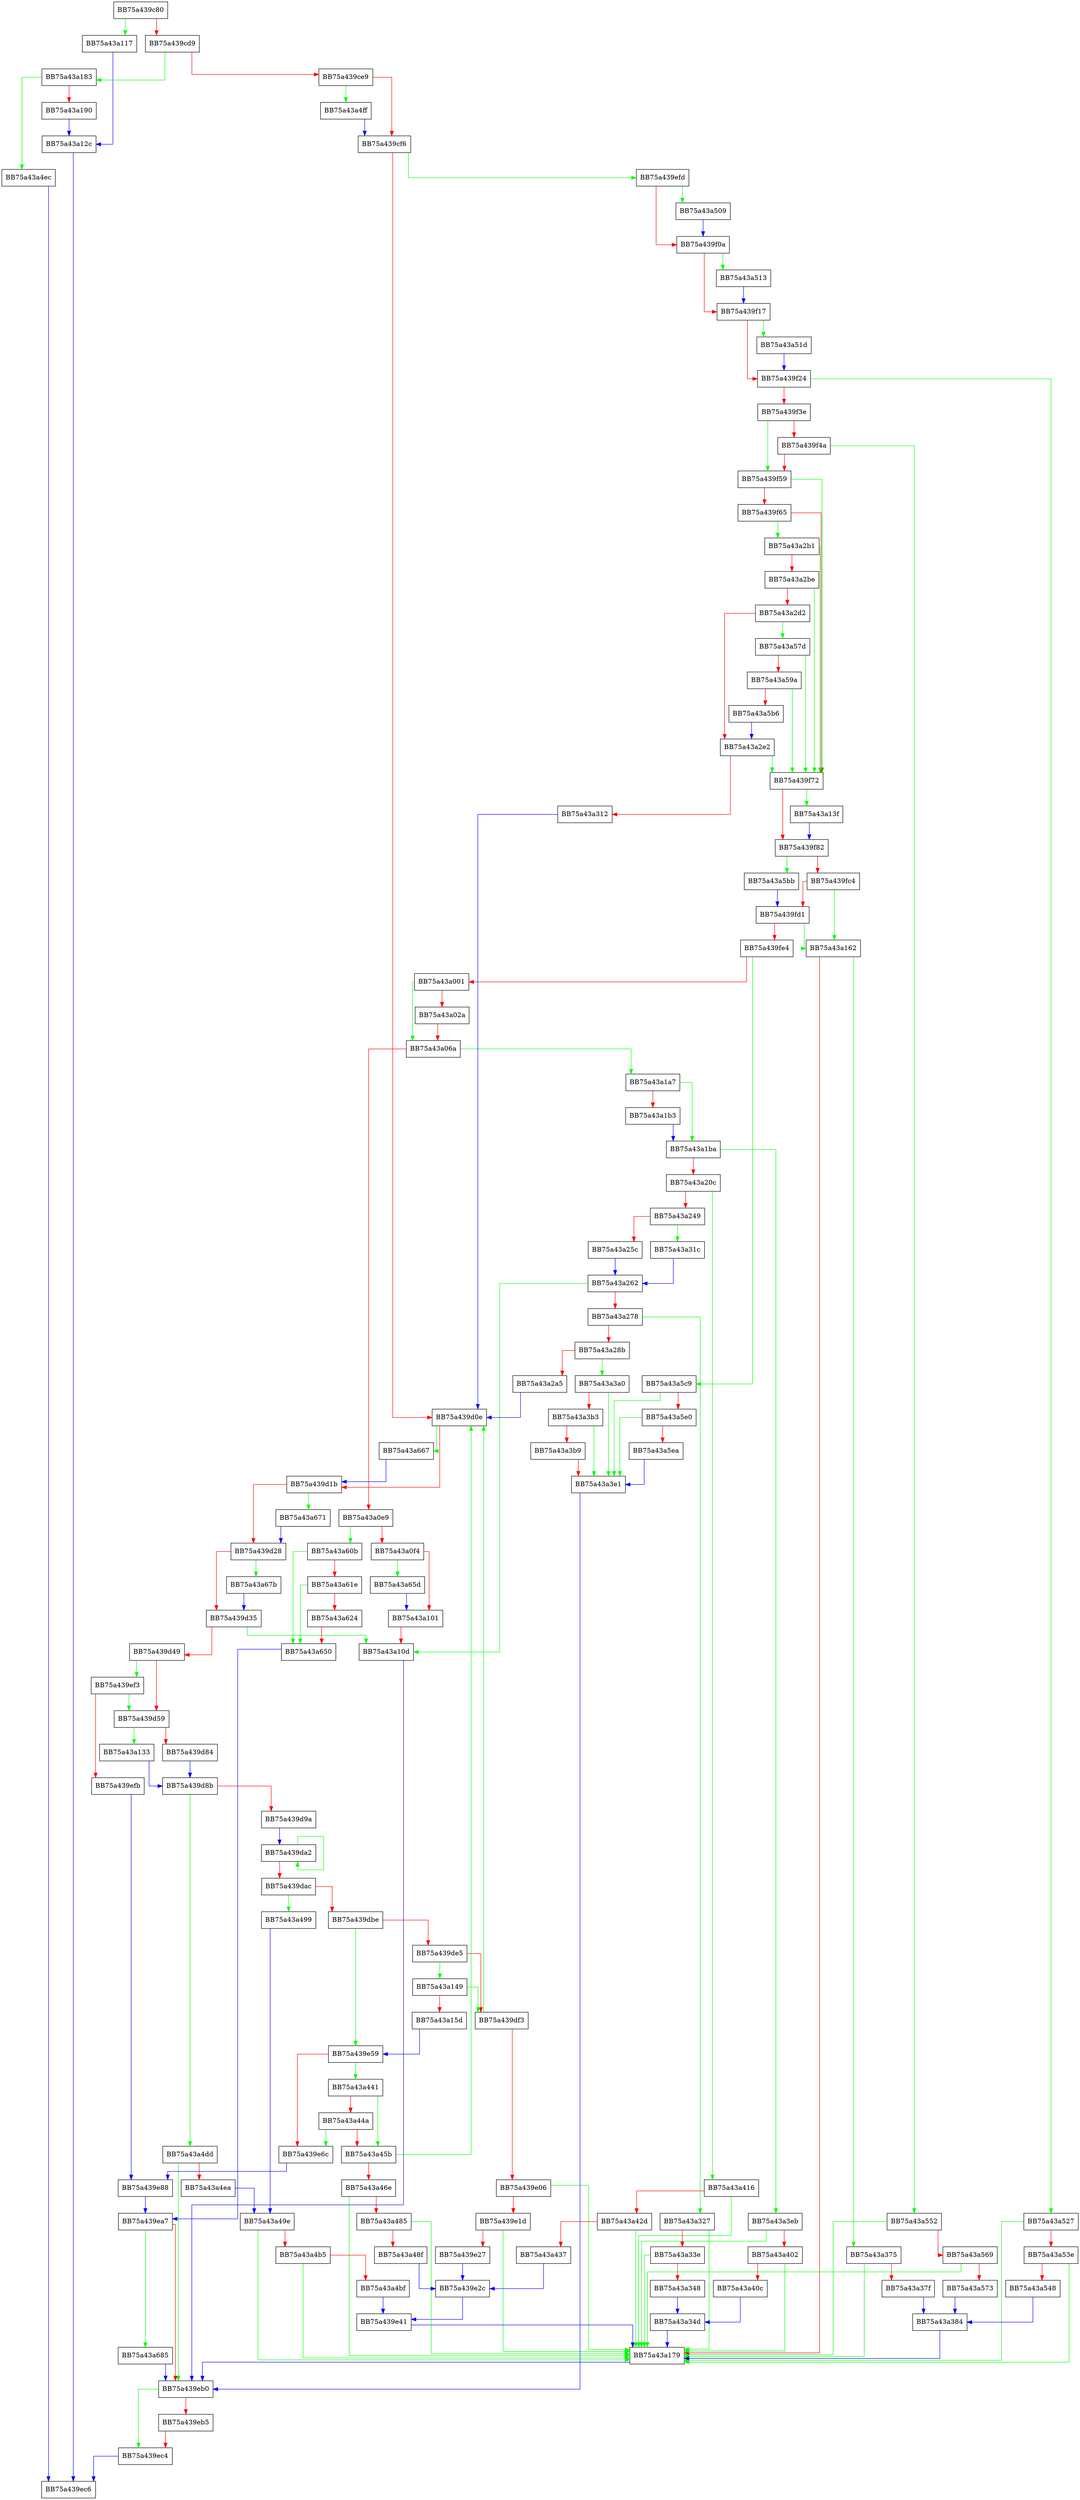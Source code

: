 digraph EnumNameGet {
  node [shape="box"];
  graph [splines=ortho];
  BB75a439c80 -> BB75a43a117 [color="green"];
  BB75a439c80 -> BB75a439cd9 [color="red"];
  BB75a439cd9 -> BB75a43a183 [color="green"];
  BB75a439cd9 -> BB75a439ce9 [color="red"];
  BB75a439ce9 -> BB75a43a4ff [color="green"];
  BB75a439ce9 -> BB75a439cf6 [color="red"];
  BB75a439cf6 -> BB75a439efd [color="green"];
  BB75a439cf6 -> BB75a439d0e [color="red"];
  BB75a439d0e -> BB75a43a667 [color="green"];
  BB75a439d0e -> BB75a439d1b [color="red"];
  BB75a439d1b -> BB75a43a671 [color="green"];
  BB75a439d1b -> BB75a439d28 [color="red"];
  BB75a439d28 -> BB75a43a67b [color="green"];
  BB75a439d28 -> BB75a439d35 [color="red"];
  BB75a439d35 -> BB75a43a10d [color="green"];
  BB75a439d35 -> BB75a439d49 [color="red"];
  BB75a439d49 -> BB75a439ef3 [color="green"];
  BB75a439d49 -> BB75a439d59 [color="red"];
  BB75a439d59 -> BB75a43a133 [color="green"];
  BB75a439d59 -> BB75a439d84 [color="red"];
  BB75a439d84 -> BB75a439d8b [color="blue"];
  BB75a439d8b -> BB75a43a4dd [color="green"];
  BB75a439d8b -> BB75a439d9a [color="red"];
  BB75a439d9a -> BB75a439da2 [color="blue"];
  BB75a439da2 -> BB75a439da2 [color="green"];
  BB75a439da2 -> BB75a439dac [color="red"];
  BB75a439dac -> BB75a43a499 [color="green"];
  BB75a439dac -> BB75a439dbe [color="red"];
  BB75a439dbe -> BB75a439e59 [color="green"];
  BB75a439dbe -> BB75a439de5 [color="red"];
  BB75a439de5 -> BB75a43a149 [color="green"];
  BB75a439de5 -> BB75a439df3 [color="red"];
  BB75a439df3 -> BB75a439d0e [color="green"];
  BB75a439df3 -> BB75a439e06 [color="red"];
  BB75a439e06 -> BB75a43a179 [color="green"];
  BB75a439e06 -> BB75a439e1d [color="red"];
  BB75a439e1d -> BB75a43a179 [color="green"];
  BB75a439e1d -> BB75a439e27 [color="red"];
  BB75a439e27 -> BB75a439e2c [color="blue"];
  BB75a439e2c -> BB75a439e41 [color="blue"];
  BB75a439e41 -> BB75a43a179 [color="blue"];
  BB75a439e59 -> BB75a43a441 [color="green"];
  BB75a439e59 -> BB75a439e6c [color="red"];
  BB75a439e6c -> BB75a439e88 [color="blue"];
  BB75a439e88 -> BB75a439ea7 [color="blue"];
  BB75a439ea7 -> BB75a43a685 [color="green"];
  BB75a439ea7 -> BB75a439eb0 [color="red"];
  BB75a439eb0 -> BB75a439ec4 [color="green"];
  BB75a439eb0 -> BB75a439eb5 [color="red"];
  BB75a439eb5 -> BB75a439ec4 [color="red"];
  BB75a439ec4 -> BB75a439ec6 [color="blue"];
  BB75a439ef3 -> BB75a439d59 [color="green"];
  BB75a439ef3 -> BB75a439efb [color="red"];
  BB75a439efb -> BB75a439e88 [color="blue"];
  BB75a439efd -> BB75a43a509 [color="green"];
  BB75a439efd -> BB75a439f0a [color="red"];
  BB75a439f0a -> BB75a43a513 [color="green"];
  BB75a439f0a -> BB75a439f17 [color="red"];
  BB75a439f17 -> BB75a43a51d [color="green"];
  BB75a439f17 -> BB75a439f24 [color="red"];
  BB75a439f24 -> BB75a43a527 [color="green"];
  BB75a439f24 -> BB75a439f3e [color="red"];
  BB75a439f3e -> BB75a439f59 [color="green"];
  BB75a439f3e -> BB75a439f4a [color="red"];
  BB75a439f4a -> BB75a43a552 [color="green"];
  BB75a439f4a -> BB75a439f59 [color="red"];
  BB75a439f59 -> BB75a439f72 [color="green"];
  BB75a439f59 -> BB75a439f65 [color="red"];
  BB75a439f65 -> BB75a43a2b1 [color="green"];
  BB75a439f65 -> BB75a439f72 [color="red"];
  BB75a439f72 -> BB75a43a13f [color="green"];
  BB75a439f72 -> BB75a439f82 [color="red"];
  BB75a439f82 -> BB75a43a5bb [color="green"];
  BB75a439f82 -> BB75a439fc4 [color="red"];
  BB75a439fc4 -> BB75a43a162 [color="green"];
  BB75a439fc4 -> BB75a439fd1 [color="red"];
  BB75a439fd1 -> BB75a43a162 [color="green"];
  BB75a439fd1 -> BB75a439fe4 [color="red"];
  BB75a439fe4 -> BB75a43a5c9 [color="green"];
  BB75a439fe4 -> BB75a43a001 [color="red"];
  BB75a43a001 -> BB75a43a06a [color="green"];
  BB75a43a001 -> BB75a43a02a [color="red"];
  BB75a43a02a -> BB75a43a06a [color="red"];
  BB75a43a06a -> BB75a43a1a7 [color="green"];
  BB75a43a06a -> BB75a43a0e9 [color="red"];
  BB75a43a0e9 -> BB75a43a60b [color="green"];
  BB75a43a0e9 -> BB75a43a0f4 [color="red"];
  BB75a43a0f4 -> BB75a43a65d [color="green"];
  BB75a43a0f4 -> BB75a43a101 [color="red"];
  BB75a43a101 -> BB75a43a10d [color="red"];
  BB75a43a10d -> BB75a439eb0 [color="blue"];
  BB75a43a117 -> BB75a43a12c [color="blue"];
  BB75a43a12c -> BB75a439ec6 [color="blue"];
  BB75a43a133 -> BB75a439d8b [color="blue"];
  BB75a43a13f -> BB75a439f82 [color="blue"];
  BB75a43a149 -> BB75a439df3 [color="green"];
  BB75a43a149 -> BB75a43a15d [color="red"];
  BB75a43a15d -> BB75a439e59 [color="blue"];
  BB75a43a162 -> BB75a43a375 [color="green"];
  BB75a43a162 -> BB75a43a179 [color="red"];
  BB75a43a179 -> BB75a439eb0 [color="blue"];
  BB75a43a183 -> BB75a43a4ec [color="green"];
  BB75a43a183 -> BB75a43a190 [color="red"];
  BB75a43a190 -> BB75a43a12c [color="blue"];
  BB75a43a1a7 -> BB75a43a1ba [color="green"];
  BB75a43a1a7 -> BB75a43a1b3 [color="red"];
  BB75a43a1b3 -> BB75a43a1ba [color="blue"];
  BB75a43a1ba -> BB75a43a3eb [color="green"];
  BB75a43a1ba -> BB75a43a20c [color="red"];
  BB75a43a20c -> BB75a43a416 [color="green"];
  BB75a43a20c -> BB75a43a249 [color="red"];
  BB75a43a249 -> BB75a43a31c [color="green"];
  BB75a43a249 -> BB75a43a25c [color="red"];
  BB75a43a25c -> BB75a43a262 [color="blue"];
  BB75a43a262 -> BB75a43a10d [color="green"];
  BB75a43a262 -> BB75a43a278 [color="red"];
  BB75a43a278 -> BB75a43a327 [color="green"];
  BB75a43a278 -> BB75a43a28b [color="red"];
  BB75a43a28b -> BB75a43a3a0 [color="green"];
  BB75a43a28b -> BB75a43a2a5 [color="red"];
  BB75a43a2a5 -> BB75a439d0e [color="blue"];
  BB75a43a2b1 -> BB75a439f72 [color="green"];
  BB75a43a2b1 -> BB75a43a2be [color="red"];
  BB75a43a2be -> BB75a439f72 [color="green"];
  BB75a43a2be -> BB75a43a2d2 [color="red"];
  BB75a43a2d2 -> BB75a43a57d [color="green"];
  BB75a43a2d2 -> BB75a43a2e2 [color="red"];
  BB75a43a2e2 -> BB75a439f72 [color="green"];
  BB75a43a2e2 -> BB75a43a312 [color="red"];
  BB75a43a312 -> BB75a439d0e [color="blue"];
  BB75a43a31c -> BB75a43a262 [color="blue"];
  BB75a43a327 -> BB75a43a179 [color="green"];
  BB75a43a327 -> BB75a43a33e [color="red"];
  BB75a43a33e -> BB75a43a179 [color="green"];
  BB75a43a33e -> BB75a43a348 [color="red"];
  BB75a43a348 -> BB75a43a34d [color="blue"];
  BB75a43a34d -> BB75a43a179 [color="blue"];
  BB75a43a375 -> BB75a43a179 [color="green"];
  BB75a43a375 -> BB75a43a37f [color="red"];
  BB75a43a37f -> BB75a43a384 [color="blue"];
  BB75a43a384 -> BB75a43a179 [color="blue"];
  BB75a43a3a0 -> BB75a43a3e1 [color="green"];
  BB75a43a3a0 -> BB75a43a3b3 [color="red"];
  BB75a43a3b3 -> BB75a43a3e1 [color="green"];
  BB75a43a3b3 -> BB75a43a3b9 [color="red"];
  BB75a43a3b9 -> BB75a43a3e1 [color="red"];
  BB75a43a3e1 -> BB75a439eb0 [color="blue"];
  BB75a43a3eb -> BB75a43a179 [color="green"];
  BB75a43a3eb -> BB75a43a402 [color="red"];
  BB75a43a402 -> BB75a43a179 [color="green"];
  BB75a43a402 -> BB75a43a40c [color="red"];
  BB75a43a40c -> BB75a43a34d [color="blue"];
  BB75a43a416 -> BB75a43a179 [color="green"];
  BB75a43a416 -> BB75a43a42d [color="red"];
  BB75a43a42d -> BB75a43a179 [color="green"];
  BB75a43a42d -> BB75a43a437 [color="red"];
  BB75a43a437 -> BB75a439e2c [color="blue"];
  BB75a43a441 -> BB75a43a45b [color="green"];
  BB75a43a441 -> BB75a43a44a [color="red"];
  BB75a43a44a -> BB75a439e6c [color="green"];
  BB75a43a44a -> BB75a43a45b [color="red"];
  BB75a43a45b -> BB75a439d0e [color="green"];
  BB75a43a45b -> BB75a43a46e [color="red"];
  BB75a43a46e -> BB75a43a179 [color="green"];
  BB75a43a46e -> BB75a43a485 [color="red"];
  BB75a43a485 -> BB75a43a179 [color="green"];
  BB75a43a485 -> BB75a43a48f [color="red"];
  BB75a43a48f -> BB75a439e2c [color="blue"];
  BB75a43a499 -> BB75a43a49e [color="blue"];
  BB75a43a49e -> BB75a43a179 [color="green"];
  BB75a43a49e -> BB75a43a4b5 [color="red"];
  BB75a43a4b5 -> BB75a43a179 [color="green"];
  BB75a43a4b5 -> BB75a43a4bf [color="red"];
  BB75a43a4bf -> BB75a439e41 [color="blue"];
  BB75a43a4dd -> BB75a439eb0 [color="green"];
  BB75a43a4dd -> BB75a43a4ea [color="red"];
  BB75a43a4ea -> BB75a43a49e [color="blue"];
  BB75a43a4ec -> BB75a439ec6 [color="blue"];
  BB75a43a4ff -> BB75a439cf6 [color="blue"];
  BB75a43a509 -> BB75a439f0a [color="blue"];
  BB75a43a513 -> BB75a439f17 [color="blue"];
  BB75a43a51d -> BB75a439f24 [color="blue"];
  BB75a43a527 -> BB75a43a179 [color="green"];
  BB75a43a527 -> BB75a43a53e [color="red"];
  BB75a43a53e -> BB75a43a179 [color="green"];
  BB75a43a53e -> BB75a43a548 [color="red"];
  BB75a43a548 -> BB75a43a384 [color="blue"];
  BB75a43a552 -> BB75a43a179 [color="green"];
  BB75a43a552 -> BB75a43a569 [color="red"];
  BB75a43a569 -> BB75a43a179 [color="green"];
  BB75a43a569 -> BB75a43a573 [color="red"];
  BB75a43a573 -> BB75a43a384 [color="blue"];
  BB75a43a57d -> BB75a439f72 [color="green"];
  BB75a43a57d -> BB75a43a59a [color="red"];
  BB75a43a59a -> BB75a439f72 [color="green"];
  BB75a43a59a -> BB75a43a5b6 [color="red"];
  BB75a43a5b6 -> BB75a43a2e2 [color="blue"];
  BB75a43a5bb -> BB75a439fd1 [color="blue"];
  BB75a43a5c9 -> BB75a43a3e1 [color="green"];
  BB75a43a5c9 -> BB75a43a5e0 [color="red"];
  BB75a43a5e0 -> BB75a43a3e1 [color="green"];
  BB75a43a5e0 -> BB75a43a5ea [color="red"];
  BB75a43a5ea -> BB75a43a3e1 [color="blue"];
  BB75a43a60b -> BB75a43a650 [color="green"];
  BB75a43a60b -> BB75a43a61e [color="red"];
  BB75a43a61e -> BB75a43a650 [color="green"];
  BB75a43a61e -> BB75a43a624 [color="red"];
  BB75a43a624 -> BB75a43a650 [color="red"];
  BB75a43a650 -> BB75a439ea7 [color="blue"];
  BB75a43a65d -> BB75a43a101 [color="blue"];
  BB75a43a667 -> BB75a439d1b [color="blue"];
  BB75a43a671 -> BB75a439d28 [color="blue"];
  BB75a43a67b -> BB75a439d35 [color="blue"];
  BB75a43a685 -> BB75a439eb0 [color="blue"];
}